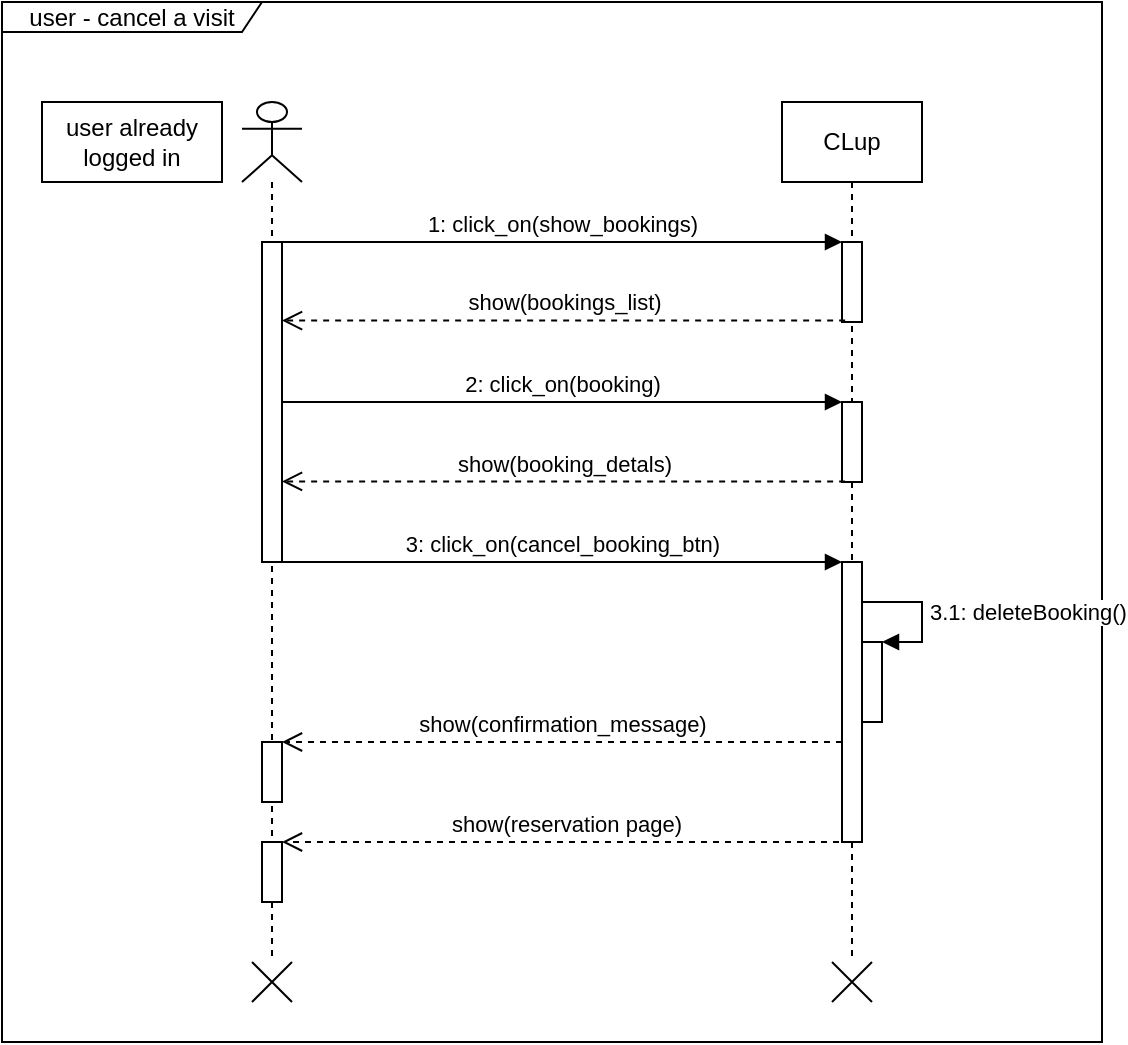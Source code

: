 <mxfile version="13.10.9" type="device"><diagram id="l_4eZxusACf8wwr41ibh" name="Page-1"><mxGraphModel dx="544" dy="332" grid="1" gridSize="10" guides="1" tooltips="1" connect="1" arrows="1" fold="1" page="1" pageScale="1" pageWidth="827" pageHeight="1169" math="0" shadow="0"><root><mxCell id="0"/><mxCell id="1" parent="0"/><mxCell id="Gh9jd_P00tO4PtTTZzkJ-29" value="user - cancel a visit" style="shape=umlFrame;whiteSpace=wrap;html=1;width=130;height=15;" parent="1" vertex="1"><mxGeometry x="90" width="550" height="520" as="geometry"/></mxCell><mxCell id="Gh9jd_P00tO4PtTTZzkJ-25" value="" style="rounded=0;whiteSpace=wrap;html=1;" parent="1" vertex="1"><mxGeometry x="110" y="50" width="90" height="40" as="geometry"/></mxCell><mxCell id="Gh9jd_P00tO4PtTTZzkJ-24" value="user already logged in" style="text;html=1;strokeColor=none;fillColor=none;align=center;verticalAlign=middle;whiteSpace=wrap;rounded=0;" parent="1" vertex="1"><mxGeometry x="120" y="60" width="70" height="20" as="geometry"/></mxCell><mxCell id="Gh9jd_P00tO4PtTTZzkJ-8" value="" style="shape=umlLifeline;participant=umlActor;perimeter=lifelinePerimeter;whiteSpace=wrap;html=1;container=1;collapsible=0;recursiveResize=0;verticalAlign=top;spacingTop=36;outlineConnect=0;" parent="1" vertex="1"><mxGeometry x="210" y="50" width="30" height="430" as="geometry"/></mxCell><mxCell id="Gh9jd_P00tO4PtTTZzkJ-13" value="" style="html=1;points=[];perimeter=orthogonalPerimeter;" parent="Gh9jd_P00tO4PtTTZzkJ-8" vertex="1"><mxGeometry x="10" y="70" width="10" height="160" as="geometry"/></mxCell><mxCell id="_7-5wDTUjYOUCyCzf295-1" value="" style="html=1;points=[];perimeter=orthogonalPerimeter;" parent="Gh9jd_P00tO4PtTTZzkJ-8" vertex="1"><mxGeometry x="10" y="320" width="10" height="30" as="geometry"/></mxCell><mxCell id="_7-5wDTUjYOUCyCzf295-2" value="" style="html=1;points=[];perimeter=orthogonalPerimeter;" parent="Gh9jd_P00tO4PtTTZzkJ-8" vertex="1"><mxGeometry x="10" y="370" width="10" height="30" as="geometry"/></mxCell><mxCell id="Gh9jd_P00tO4PtTTZzkJ-9" value="CLup" style="shape=umlLifeline;perimeter=lifelinePerimeter;whiteSpace=wrap;html=1;container=1;collapsible=0;recursiveResize=0;outlineConnect=0;" parent="1" vertex="1"><mxGeometry x="480" y="50" width="70" height="430" as="geometry"/></mxCell><mxCell id="Gh9jd_P00tO4PtTTZzkJ-10" value="" style="html=1;points=[];perimeter=orthogonalPerimeter;" parent="Gh9jd_P00tO4PtTTZzkJ-9" vertex="1"><mxGeometry x="30" y="70" width="10" height="40" as="geometry"/></mxCell><mxCell id="Gh9jd_P00tO4PtTTZzkJ-14" value="" style="html=1;points=[];perimeter=orthogonalPerimeter;" parent="Gh9jd_P00tO4PtTTZzkJ-9" vertex="1"><mxGeometry x="30" y="150" width="10" height="40" as="geometry"/></mxCell><mxCell id="Gh9jd_P00tO4PtTTZzkJ-26" value="" style="html=1;points=[];perimeter=orthogonalPerimeter;" parent="Gh9jd_P00tO4PtTTZzkJ-9" vertex="1"><mxGeometry x="30" y="230" width="10" height="140" as="geometry"/></mxCell><mxCell id="_7-5wDTUjYOUCyCzf295-6" value="" style="html=1;points=[];perimeter=orthogonalPerimeter;" parent="Gh9jd_P00tO4PtTTZzkJ-9" vertex="1"><mxGeometry x="40" y="270" width="10" height="40" as="geometry"/></mxCell><mxCell id="_7-5wDTUjYOUCyCzf295-7" value="3.1: deleteBooking()" style="edgeStyle=orthogonalEdgeStyle;html=1;align=left;spacingLeft=2;endArrow=block;rounded=0;entryX=1;entryY=0;" parent="Gh9jd_P00tO4PtTTZzkJ-9" source="Gh9jd_P00tO4PtTTZzkJ-26" target="_7-5wDTUjYOUCyCzf295-6" edge="1"><mxGeometry relative="1" as="geometry"><mxPoint x="45" y="250" as="sourcePoint"/><Array as="points"><mxPoint x="70" y="250"/><mxPoint x="70" y="270"/></Array></mxGeometry></mxCell><mxCell id="Gh9jd_P00tO4PtTTZzkJ-11" value="1: click_on(show_bookings)" style="html=1;verticalAlign=bottom;endArrow=block;entryX=0;entryY=0;" parent="1" source="Gh9jd_P00tO4PtTTZzkJ-13" target="Gh9jd_P00tO4PtTTZzkJ-10" edge="1"><mxGeometry relative="1" as="geometry"><mxPoint x="320" y="130" as="sourcePoint"/></mxGeometry></mxCell><mxCell id="Gh9jd_P00tO4PtTTZzkJ-12" value="show(bookings_list)" style="html=1;verticalAlign=bottom;endArrow=open;dashed=1;endSize=8;exitX=0.157;exitY=0.982;exitDx=0;exitDy=0;exitPerimeter=0;" parent="1" source="Gh9jd_P00tO4PtTTZzkJ-10" target="Gh9jd_P00tO4PtTTZzkJ-13" edge="1"><mxGeometry relative="1" as="geometry"><mxPoint x="320" y="206" as="targetPoint"/></mxGeometry></mxCell><mxCell id="Gh9jd_P00tO4PtTTZzkJ-15" value="2: click_on(booking)" style="html=1;verticalAlign=bottom;endArrow=block;" parent="1" source="Gh9jd_P00tO4PtTTZzkJ-13" target="Gh9jd_P00tO4PtTTZzkJ-14" edge="1"><mxGeometry relative="1" as="geometry"><mxPoint x="232" y="230" as="sourcePoint"/><Array as="points"><mxPoint x="290" y="200"/></Array></mxGeometry></mxCell><mxCell id="Gh9jd_P00tO4PtTTZzkJ-16" value="show(booking_detals)" style="html=1;verticalAlign=bottom;endArrow=open;dashed=1;endSize=8;exitX=0.157;exitY=0.993;exitDx=0;exitDy=0;exitPerimeter=0;" parent="1" source="Gh9jd_P00tO4PtTTZzkJ-14" target="Gh9jd_P00tO4PtTTZzkJ-13" edge="1"><mxGeometry relative="1" as="geometry"><mxPoint x="229.58" y="269.69" as="targetPoint"/></mxGeometry></mxCell><mxCell id="Gh9jd_P00tO4PtTTZzkJ-27" value="3: click_on(cancel_booking_btn)" style="html=1;verticalAlign=bottom;endArrow=block;entryX=0;entryY=0;" parent="1" source="Gh9jd_P00tO4PtTTZzkJ-13" target="Gh9jd_P00tO4PtTTZzkJ-26" edge="1"><mxGeometry relative="1" as="geometry"><mxPoint x="229.59" y="300.77" as="sourcePoint"/></mxGeometry></mxCell><mxCell id="Gh9jd_P00tO4PtTTZzkJ-28" value="show(confirmation_message)" style="html=1;verticalAlign=bottom;endArrow=open;dashed=1;endSize=8;" parent="1" source="Gh9jd_P00tO4PtTTZzkJ-26" target="_7-5wDTUjYOUCyCzf295-1" edge="1"><mxGeometry relative="1" as="geometry"><mxPoint x="225.1" y="369.996" as="targetPoint"/><mxPoint x="505" y="369.996" as="sourcePoint"/></mxGeometry></mxCell><mxCell id="Gh9jd_P00tO4PtTTZzkJ-56" value="" style="shape=umlDestroy;" parent="1" vertex="1"><mxGeometry x="505" y="480" width="20" height="20" as="geometry"/></mxCell><mxCell id="Gh9jd_P00tO4PtTTZzkJ-57" value="" style="shape=umlDestroy;" parent="1" vertex="1"><mxGeometry x="215" y="480" width="20" height="20" as="geometry"/></mxCell><mxCell id="_7-5wDTUjYOUCyCzf295-9" value="show(reservation page)" style="html=1;verticalAlign=bottom;endArrow=open;dashed=1;endSize=8;" parent="1" source="Gh9jd_P00tO4PtTTZzkJ-9" target="_7-5wDTUjYOUCyCzf295-2" edge="1"><mxGeometry relative="1" as="geometry"><mxPoint x="360" y="420" as="sourcePoint"/><mxPoint x="280" y="420" as="targetPoint"/></mxGeometry></mxCell></root></mxGraphModel></diagram></mxfile>
